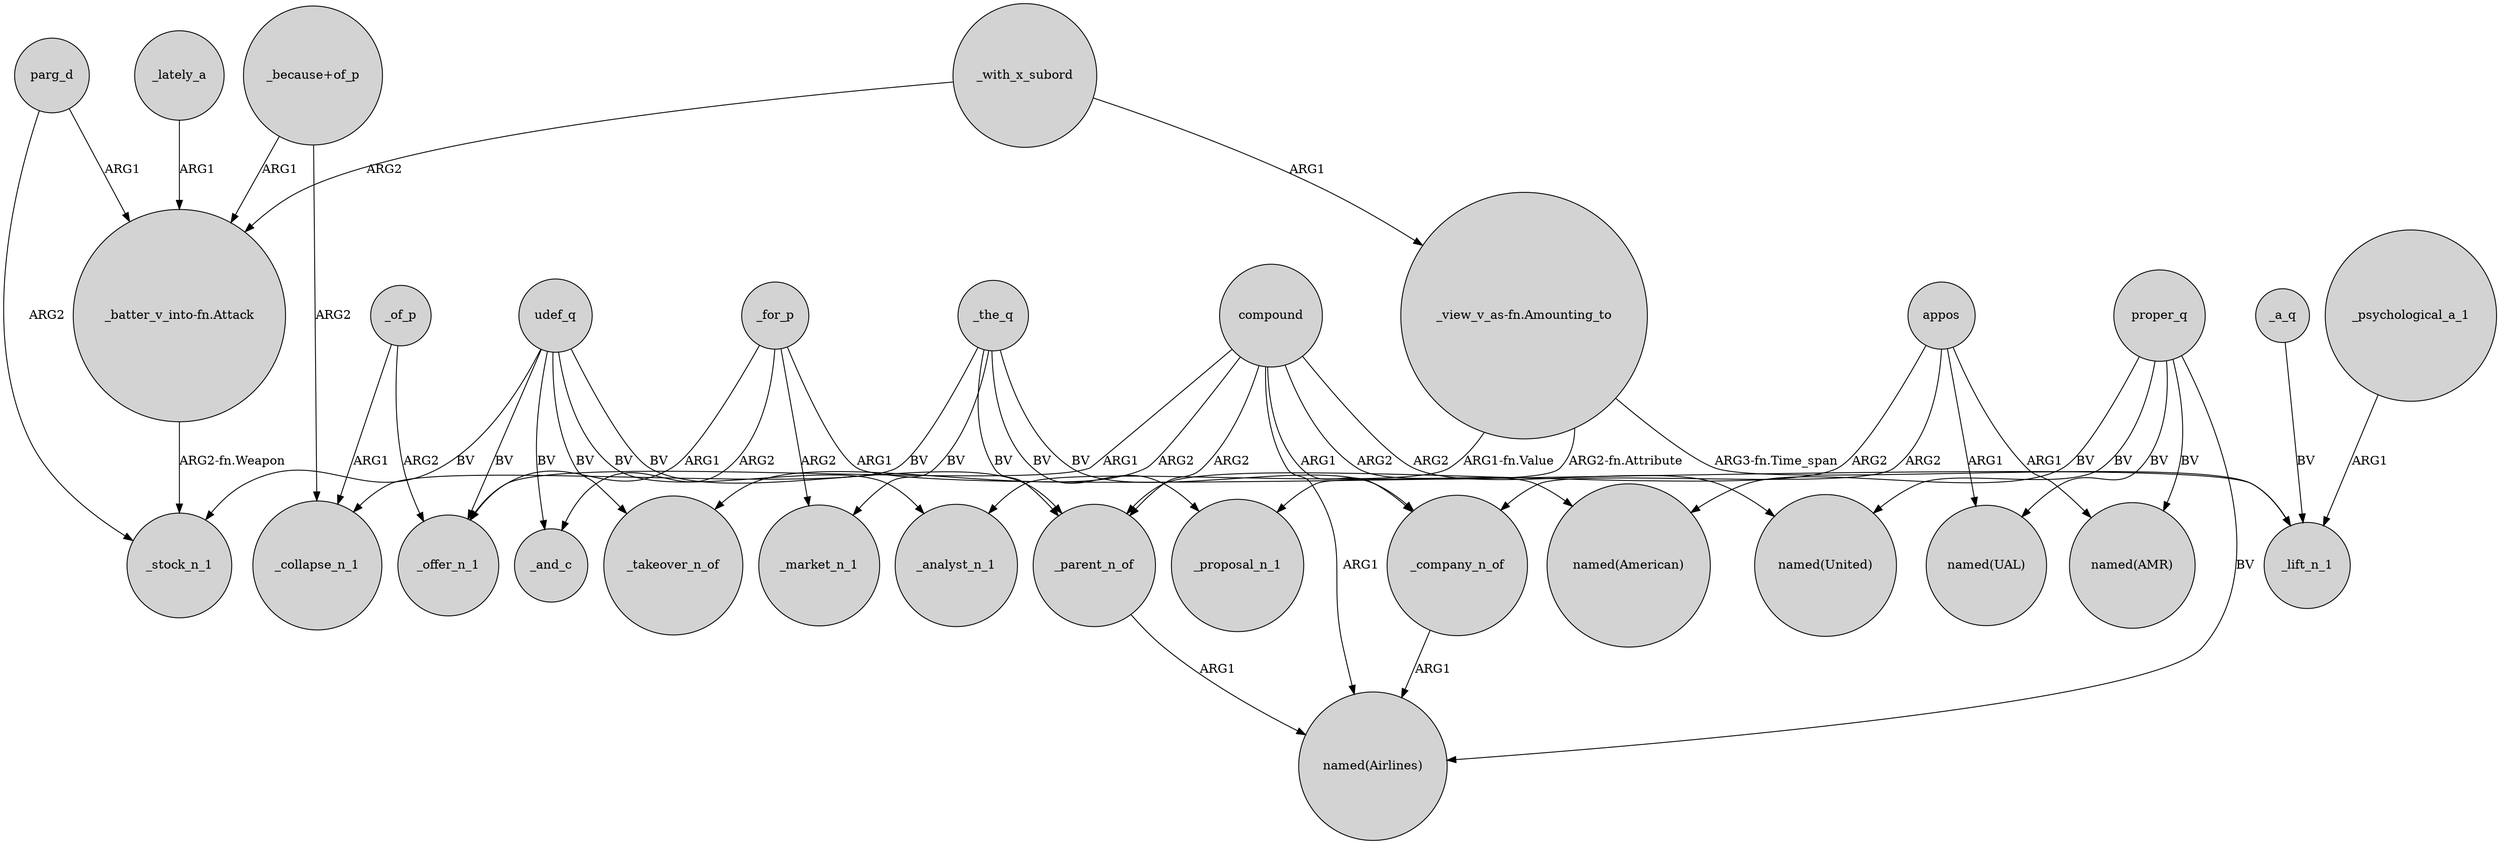 digraph {
	node [shape=circle style=filled]
	"_because+of_p" -> "_batter_v_into-fn.Attack" [label=ARG1]
	_with_x_subord -> "_view_v_as-fn.Amounting_to" [label=ARG1]
	_parent_n_of -> "named(Airlines)" [label=ARG1]
	compound -> "named(Airlines)" [label=ARG1]
	_for_p -> _offer_n_1 [label=ARG1]
	_for_p -> _lift_n_1 [label=ARG1]
	udef_q -> _analyst_n_1 [label=BV]
	compound -> "named(United)" [label=ARG2]
	_the_q -> _parent_n_of [label=BV]
	_for_p -> _market_n_1 [label=ARG2]
	_lately_a -> "_batter_v_into-fn.Attack" [label=ARG1]
	_of_p -> _collapse_n_1 [label=ARG1]
	"_because+of_p" -> _collapse_n_1 [label=ARG2]
	udef_q -> _offer_n_1 [label=BV]
	_a_q -> _lift_n_1 [label=BV]
	compound -> _company_n_of [label=ARG1]
	_the_q -> _proposal_n_1 [label=BV]
	"_view_v_as-fn.Amounting_to" -> _proposal_n_1 [label="ARG2-fn.Attribute"]
	udef_q -> _and_c [label=BV]
	proper_q -> "named(Airlines)" [label=BV]
	parg_d -> "_batter_v_into-fn.Attack" [label=ARG1]
	"_view_v_as-fn.Amounting_to" -> _analyst_n_1 [label="ARG1-fn.Value"]
	compound -> _parent_n_of [label=ARG2]
	appos -> "named(AMR)" [label=ARG1]
	_the_q -> _market_n_1 [label=BV]
	proper_q -> "named(UAL)" [label=BV]
	compound -> _offer_n_1 [label=ARG1]
	_of_p -> _offer_n_1 [label=ARG2]
	udef_q -> _takeover_n_of [label=BV]
	_company_n_of -> "named(Airlines)" [label=ARG1]
	udef_q -> _stock_n_1 [label=BV]
	appos -> _parent_n_of [label=ARG2]
	proper_q -> "named(United)" [label=BV]
	appos -> "named(UAL)" [label=ARG1]
	_the_q -> _collapse_n_1 [label=BV]
	_psychological_a_1 -> _lift_n_1 [label=ARG1]
	_with_x_subord -> "_batter_v_into-fn.Attack" [label=ARG2]
	"_view_v_as-fn.Amounting_to" -> _lift_n_1 [label="ARG3-fn.Time_span"]
	appos -> _company_n_of [label=ARG2]
	proper_q -> "named(AMR)" [label=BV]
	compound -> "named(American)" [label=ARG2]
	compound -> _takeover_n_of [label=ARG2]
	"_batter_v_into-fn.Attack" -> _stock_n_1 [label="ARG2-fn.Weapon"]
	proper_q -> "named(American)" [label=BV]
	udef_q -> _parent_n_of [label=BV]
	_the_q -> _company_n_of [label=BV]
	parg_d -> _stock_n_1 [label=ARG2]
	_for_p -> _and_c [label=ARG2]
}
